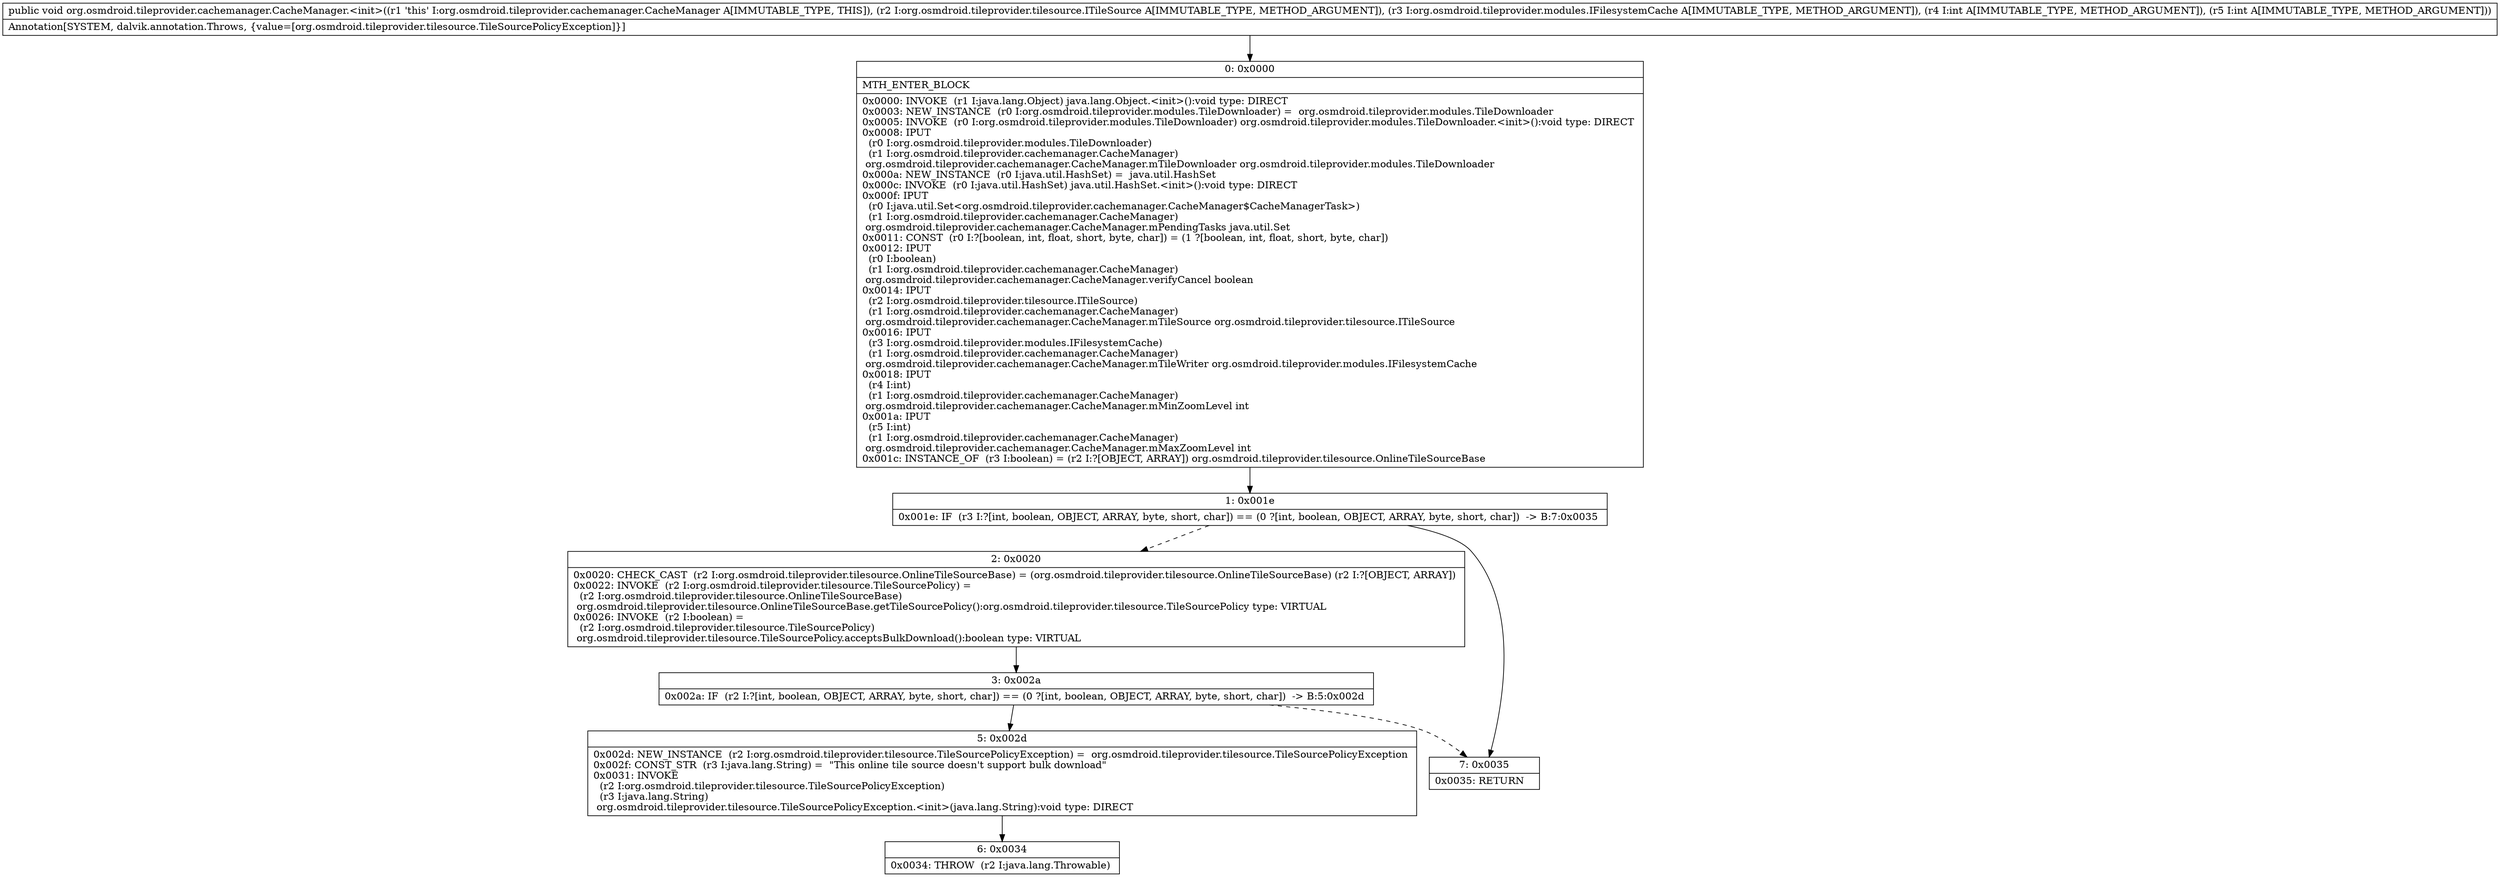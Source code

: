 digraph "CFG fororg.osmdroid.tileprovider.cachemanager.CacheManager.\<init\>(Lorg\/osmdroid\/tileprovider\/tilesource\/ITileSource;Lorg\/osmdroid\/tileprovider\/modules\/IFilesystemCache;II)V" {
Node_0 [shape=record,label="{0\:\ 0x0000|MTH_ENTER_BLOCK\l|0x0000: INVOKE  (r1 I:java.lang.Object) java.lang.Object.\<init\>():void type: DIRECT \l0x0003: NEW_INSTANCE  (r0 I:org.osmdroid.tileprovider.modules.TileDownloader) =  org.osmdroid.tileprovider.modules.TileDownloader \l0x0005: INVOKE  (r0 I:org.osmdroid.tileprovider.modules.TileDownloader) org.osmdroid.tileprovider.modules.TileDownloader.\<init\>():void type: DIRECT \l0x0008: IPUT  \l  (r0 I:org.osmdroid.tileprovider.modules.TileDownloader)\l  (r1 I:org.osmdroid.tileprovider.cachemanager.CacheManager)\l org.osmdroid.tileprovider.cachemanager.CacheManager.mTileDownloader org.osmdroid.tileprovider.modules.TileDownloader \l0x000a: NEW_INSTANCE  (r0 I:java.util.HashSet) =  java.util.HashSet \l0x000c: INVOKE  (r0 I:java.util.HashSet) java.util.HashSet.\<init\>():void type: DIRECT \l0x000f: IPUT  \l  (r0 I:java.util.Set\<org.osmdroid.tileprovider.cachemanager.CacheManager$CacheManagerTask\>)\l  (r1 I:org.osmdroid.tileprovider.cachemanager.CacheManager)\l org.osmdroid.tileprovider.cachemanager.CacheManager.mPendingTasks java.util.Set \l0x0011: CONST  (r0 I:?[boolean, int, float, short, byte, char]) = (1 ?[boolean, int, float, short, byte, char]) \l0x0012: IPUT  \l  (r0 I:boolean)\l  (r1 I:org.osmdroid.tileprovider.cachemanager.CacheManager)\l org.osmdroid.tileprovider.cachemanager.CacheManager.verifyCancel boolean \l0x0014: IPUT  \l  (r2 I:org.osmdroid.tileprovider.tilesource.ITileSource)\l  (r1 I:org.osmdroid.tileprovider.cachemanager.CacheManager)\l org.osmdroid.tileprovider.cachemanager.CacheManager.mTileSource org.osmdroid.tileprovider.tilesource.ITileSource \l0x0016: IPUT  \l  (r3 I:org.osmdroid.tileprovider.modules.IFilesystemCache)\l  (r1 I:org.osmdroid.tileprovider.cachemanager.CacheManager)\l org.osmdroid.tileprovider.cachemanager.CacheManager.mTileWriter org.osmdroid.tileprovider.modules.IFilesystemCache \l0x0018: IPUT  \l  (r4 I:int)\l  (r1 I:org.osmdroid.tileprovider.cachemanager.CacheManager)\l org.osmdroid.tileprovider.cachemanager.CacheManager.mMinZoomLevel int \l0x001a: IPUT  \l  (r5 I:int)\l  (r1 I:org.osmdroid.tileprovider.cachemanager.CacheManager)\l org.osmdroid.tileprovider.cachemanager.CacheManager.mMaxZoomLevel int \l0x001c: INSTANCE_OF  (r3 I:boolean) = (r2 I:?[OBJECT, ARRAY]) org.osmdroid.tileprovider.tilesource.OnlineTileSourceBase \l}"];
Node_1 [shape=record,label="{1\:\ 0x001e|0x001e: IF  (r3 I:?[int, boolean, OBJECT, ARRAY, byte, short, char]) == (0 ?[int, boolean, OBJECT, ARRAY, byte, short, char])  \-\> B:7:0x0035 \l}"];
Node_2 [shape=record,label="{2\:\ 0x0020|0x0020: CHECK_CAST  (r2 I:org.osmdroid.tileprovider.tilesource.OnlineTileSourceBase) = (org.osmdroid.tileprovider.tilesource.OnlineTileSourceBase) (r2 I:?[OBJECT, ARRAY]) \l0x0022: INVOKE  (r2 I:org.osmdroid.tileprovider.tilesource.TileSourcePolicy) = \l  (r2 I:org.osmdroid.tileprovider.tilesource.OnlineTileSourceBase)\l org.osmdroid.tileprovider.tilesource.OnlineTileSourceBase.getTileSourcePolicy():org.osmdroid.tileprovider.tilesource.TileSourcePolicy type: VIRTUAL \l0x0026: INVOKE  (r2 I:boolean) = \l  (r2 I:org.osmdroid.tileprovider.tilesource.TileSourcePolicy)\l org.osmdroid.tileprovider.tilesource.TileSourcePolicy.acceptsBulkDownload():boolean type: VIRTUAL \l}"];
Node_3 [shape=record,label="{3\:\ 0x002a|0x002a: IF  (r2 I:?[int, boolean, OBJECT, ARRAY, byte, short, char]) == (0 ?[int, boolean, OBJECT, ARRAY, byte, short, char])  \-\> B:5:0x002d \l}"];
Node_5 [shape=record,label="{5\:\ 0x002d|0x002d: NEW_INSTANCE  (r2 I:org.osmdroid.tileprovider.tilesource.TileSourcePolicyException) =  org.osmdroid.tileprovider.tilesource.TileSourcePolicyException \l0x002f: CONST_STR  (r3 I:java.lang.String) =  \"This online tile source doesn't support bulk download\" \l0x0031: INVOKE  \l  (r2 I:org.osmdroid.tileprovider.tilesource.TileSourcePolicyException)\l  (r3 I:java.lang.String)\l org.osmdroid.tileprovider.tilesource.TileSourcePolicyException.\<init\>(java.lang.String):void type: DIRECT \l}"];
Node_6 [shape=record,label="{6\:\ 0x0034|0x0034: THROW  (r2 I:java.lang.Throwable) \l}"];
Node_7 [shape=record,label="{7\:\ 0x0035|0x0035: RETURN   \l}"];
MethodNode[shape=record,label="{public void org.osmdroid.tileprovider.cachemanager.CacheManager.\<init\>((r1 'this' I:org.osmdroid.tileprovider.cachemanager.CacheManager A[IMMUTABLE_TYPE, THIS]), (r2 I:org.osmdroid.tileprovider.tilesource.ITileSource A[IMMUTABLE_TYPE, METHOD_ARGUMENT]), (r3 I:org.osmdroid.tileprovider.modules.IFilesystemCache A[IMMUTABLE_TYPE, METHOD_ARGUMENT]), (r4 I:int A[IMMUTABLE_TYPE, METHOD_ARGUMENT]), (r5 I:int A[IMMUTABLE_TYPE, METHOD_ARGUMENT]))  | Annotation[SYSTEM, dalvik.annotation.Throws, \{value=[org.osmdroid.tileprovider.tilesource.TileSourcePolicyException]\}]\l}"];
MethodNode -> Node_0;
Node_0 -> Node_1;
Node_1 -> Node_2[style=dashed];
Node_1 -> Node_7;
Node_2 -> Node_3;
Node_3 -> Node_5;
Node_3 -> Node_7[style=dashed];
Node_5 -> Node_6;
}

